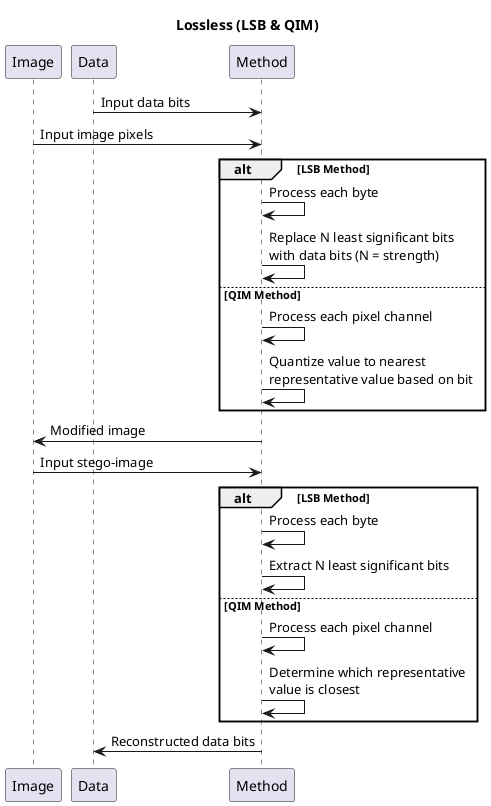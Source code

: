 @startuml
title Lossless (LSB & QIM)

participant "Image" as Image
participant "Data" as Data
participant "Method" as Method

Data -> Method: Input data bits
Image -> Method: Input image pixels

alt LSB Method
    Method -> Method: Process each byte
    Method -> Method: Replace N least significant bits\nwith data bits (N = strength)
else QIM Method
    Method -> Method: Process each pixel channel
    Method -> Method: Quantize value to nearest\nrepresentative value based on bit
end

Method -> Image: Modified image

Image -> Method: Input stego-image

alt LSB Method
    Method -> Method: Process each byte
    Method -> Method: Extract N least significant bits
else QIM Method
    Method -> Method: Process each pixel channel
    Method -> Method: Determine which representative\nvalue is closest
end

Method -> Data: Reconstructed data bits

@enduml 